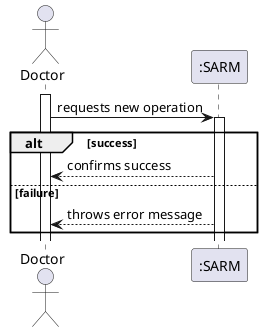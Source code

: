 @startuml

actor "Doctor" as doctor

participant ":SARM" as sys

activate doctor

doctor -> sys : requests new operation

activate sys 

alt success

sys --> doctor : confirms success

else failure

sys --> doctor : throws error message


end


@enduml